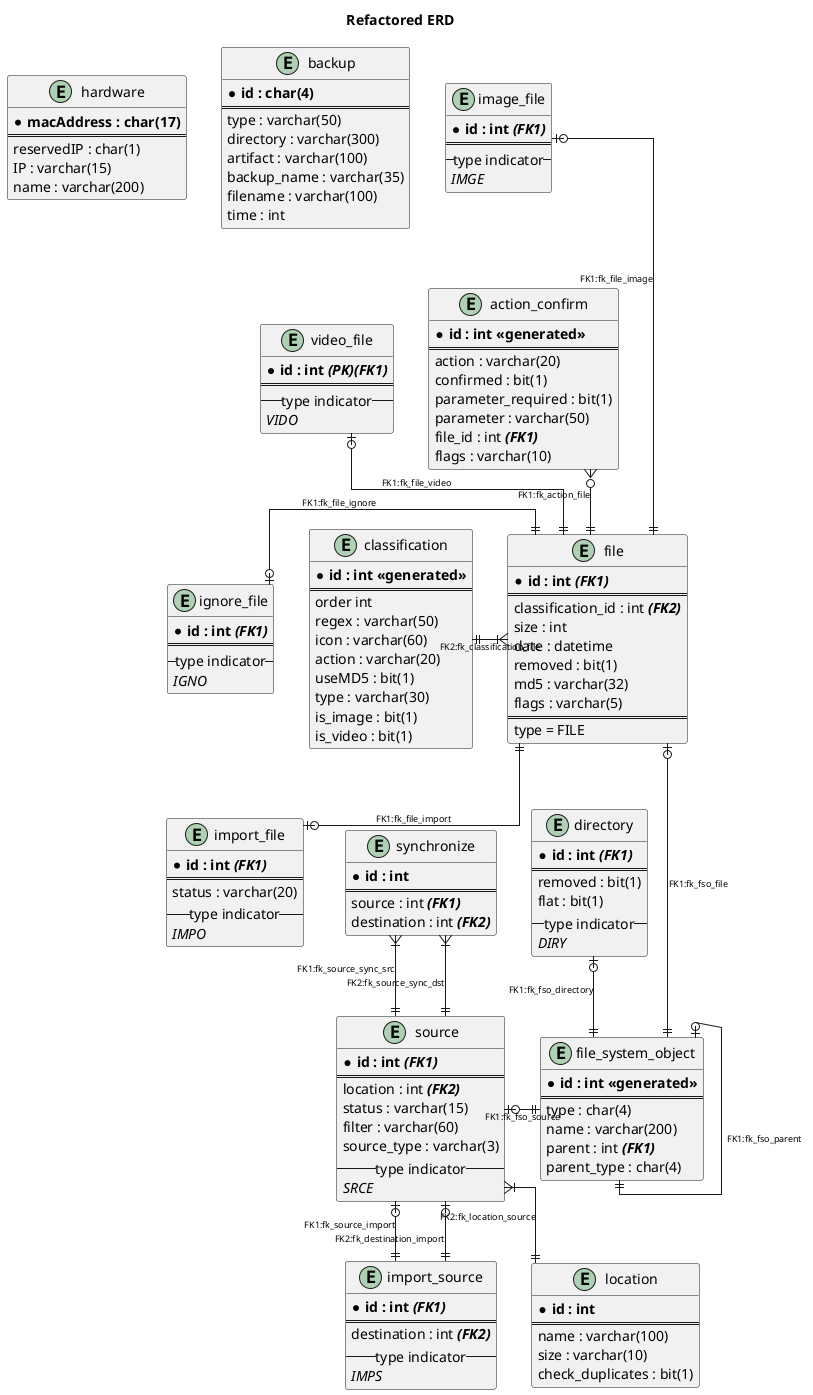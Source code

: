 @startuml
skinparam entityFontSize 12
skinparam arrowFontSize 9
skinparam linetype ortho
title Refactored ERD
top to bottom direction

entity file_system_object {
  * **id : int <<generated>>**
  ==
  type : char(4)
  name : varchar(200)
  parent : int **//(FK1)//**
  parent_type : char(4)
}

entity file {
   * **id : int //(FK1)//**
   ==
   classification_id : int **//(FK2)//**
   size : int
   date : datetime
   removed : bit(1)
   md5 : varchar(32)
   flags : varchar(5)
   ==
   type = FILE
}

entity image_file {
   * **id : int //(FK1)//**
   ==
   --type indicator--
   //IMGE//
}

entity video_file {
   * **id : int //(PK)(FK1)//**
   ==
   --type indicator--
   //VIDO//
}

entity ignore_file {
  * **id : int //(FK1)//**
  ==
  --type indicator--
  //IGNO//
}

entity import_file {
  * **id : int //(FK1)//**
  ==
  status : varchar(20)
  --type indicator--
  //IMPO//
}

entity directory {
  * **id : int //(FK1)//**
  ==
  removed : bit(1)
  flat : bit(1)
  --type indicator--
  //DIRY//
}

entity source {
  * **id : int //(FK1)//**
  ==
  location : int **//(FK2)//**
  status : varchar(15)
  filter : varchar(60)
  source_type : varchar(3)
  --type indicator--
  //SRCE//
}

entity import_source {
  * **id : int //(FK1)//**
  ==
  destination : int **//(FK2)//**
  --type indicator--
  //IMPS//
}

entity classification {
  * **id : int <<generated>>**
  ==
  order int
  regex : varchar(50)
  icon : varchar(60)
  action : varchar(20)
  useMD5 : bit(1)
  type : varchar(30)
  is_image : bit(1)
  is_video : bit(1)
}

entity backup {
  * **id : char(4)**
  ==
  type : varchar(50)
  directory : varchar(300)
  artifact : varchar(100)
  backup_name : varchar(35)
  filename : varchar(100)
  time : int
}

entity hardware {
  * **macAddress : char(17)**
  ==
  reservedIP : char(1)
  IP : varchar(15)
  name : varchar(200)
}

entity location {
  * **id : int**
  ==
  name : varchar(100)
  size : varchar(10)
  check_duplicates : bit(1)
}

entity synchronize {
 * **id : int**
 ==
 source : int **//(FK1)//**
 destination : int **//(FK2)//**
}

entity action_confirm {
   * **id : int <<generated>>**
   ==
   action : varchar(20)
   confirmed : bit(1)
   parameter_required : bit(1)
   parameter : varchar(50)
   file_id : int **//(FK1)//**
   flags : varchar(10)
}

file_system_object   |o-d-|| file_system_object : FK1:fk_fso_parent
file                 |o-r-|| file_system_object : FK1:fk_fso_file
directory            |o-r-|| file_system_object : FK1:fk_fso_directory
source               |o-r-|| file_system_object : FK1:fk_fso_source
image_file           |o-r-|| file               : FK1:fk_file_image
video_file           |o-r-|| file               : FK1:fk_file_video
ignore_file          |o-r-|| file               : FK1:fk_file_ignore
import_file          |o-l-|| file               : FK1:fk_file_import
import_source        ||-u-o| source             : FK1:fk_source_import
import_source        ||-u-o| source             : FK2:fk_destination_import
file                 }|-l-|| classification     : FK2:fk_classification_file
source               }|-d-|| location           : FK2:fk_location_source
synchronize          }|-d-|| source             : FK1:fk_source_sync_src
synchronize          }|-d-|| source             : FK2:fk_source_sync_dst
action_confirm       }o-d-|| file               : FK1:fk_action_file

image_file           ||-[hidden]d-|| video_file
video_file           ||-[hidden]d-|| ignore_file
ignore_file          ||-[hidden]d-|| import_file
file                 ||-[hidden]d-|| directory
directory            ||-[hidden]d-|| source
image_file           ||-[hidden]l-|| backup
backup               ||-[hidden]l-|| hardware
@enduml
